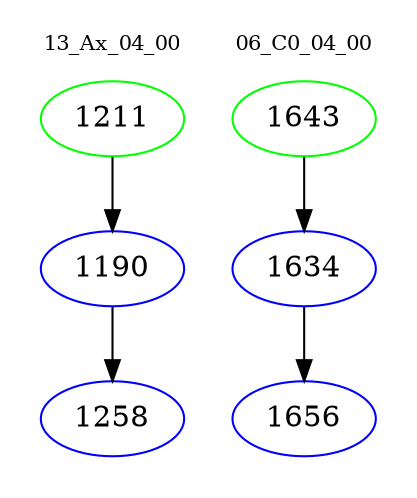digraph{
subgraph cluster_0 {
color = white
label = "13_Ax_04_00";
fontsize=10;
T0_1211 [label="1211", color="green"]
T0_1211 -> T0_1190 [color="black"]
T0_1190 [label="1190", color="blue"]
T0_1190 -> T0_1258 [color="black"]
T0_1258 [label="1258", color="blue"]
}
subgraph cluster_1 {
color = white
label = "06_C0_04_00";
fontsize=10;
T1_1643 [label="1643", color="green"]
T1_1643 -> T1_1634 [color="black"]
T1_1634 [label="1634", color="blue"]
T1_1634 -> T1_1656 [color="black"]
T1_1656 [label="1656", color="blue"]
}
}
